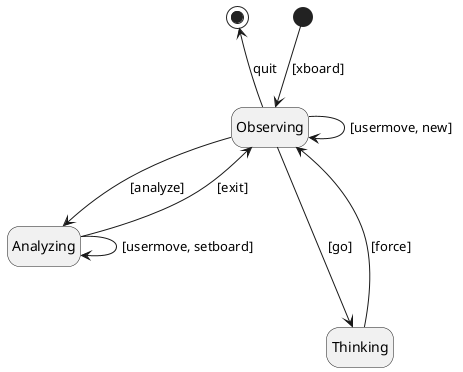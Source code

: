 @startuml XBoardStates
    hide empty description

    [*] --> Observing : [xboard]
    Observing --> Observing : [usermove, new]
    Observing --> Analyzing : [analyze]
    Analyzing --> Observing : [exit]
    Analyzing --> Analyzing : [usermove, setboard]
    Observing ---> Thinking : [go]
    Thinking --> Observing : [force] 
    Observing -up-> [*] : quit
@enduml